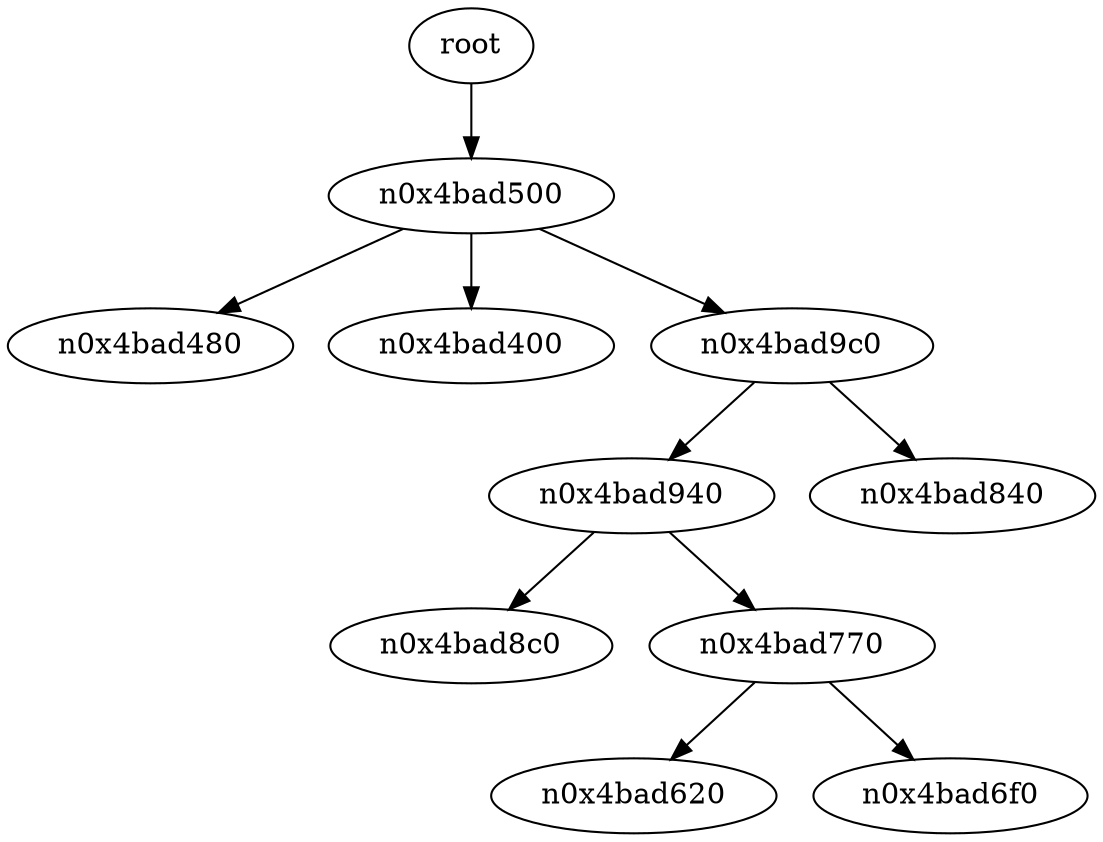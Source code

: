 digraph G {
n0x4bad290 [label="root"];
n0x4bad290 -> n0x4bad500;
n0x4bad500 -> n0x4bad480;
n0x4bad500 -> n0x4bad400;
n0x4bad500 -> n0x4bad9c0;
n0x4bad9c0 -> n0x4bad940;
n0x4bad940 -> n0x4bad8c0;
n0x4bad940 -> n0x4bad770;
n0x4bad770 -> n0x4bad620;
n0x4bad770 -> n0x4bad6f0;
n0x4bad9c0 -> n0x4bad840;
}
